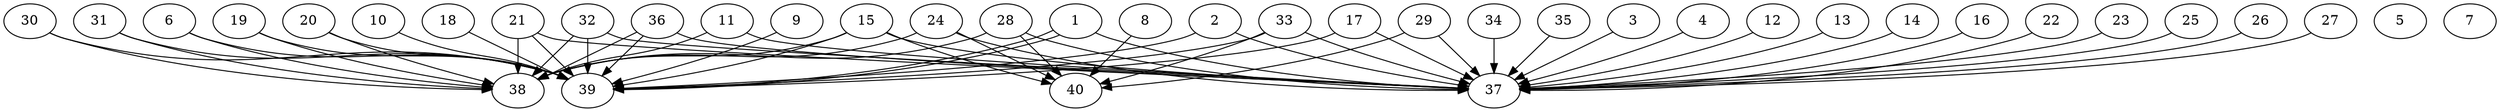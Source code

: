 // DAG automatically generated by daggen at Thu Oct  3 14:06:50 2019
// ./daggen --dot -n 40 --ccr 0.4 --fat 0.9 --regular 0.5 --density 0.7 --mindata 5242880 --maxdata 52428800 
digraph G {
  1 [size="59269120", alpha="0.08", expect_size="23707648"] 
  1 -> 37 [size ="23707648"]
  1 -> 39 [size ="23707648"]
  1 -> 39 [size ="23707648"]
  2 [size="102243840", alpha="0.10", expect_size="40897536"] 
  2 -> 37 [size ="40897536"]
  2 -> 39 [size ="40897536"]
  3 [size="101913600", alpha="0.08", expect_size="40765440"] 
  3 -> 37 [size ="40765440"]
  4 [size="14712320", alpha="0.12", expect_size="5884928"] 
  4 -> 37 [size ="5884928"]
  5 [size="88320000", alpha="0.11", expect_size="35328000"] 
  6 [size="42918400", alpha="0.20", expect_size="17167360"] 
  6 -> 38 [size ="17167360"]
  6 -> 39 [size ="17167360"]
  7 [size="81891840", alpha="0.14", expect_size="32756736"] 
  8 [size="75466240", alpha="0.00", expect_size="30186496"] 
  8 -> 40 [size ="30186496"]
  9 [size="75793920", alpha="0.02", expect_size="30317568"] 
  9 -> 39 [size ="30317568"]
  10 [size="32212480", alpha="0.19", expect_size="12884992"] 
  10 -> 39 [size ="12884992"]
  11 [size="108549120", alpha="0.09", expect_size="43419648"] 
  11 -> 37 [size ="43419648"]
  11 -> 38 [size ="43419648"]
  12 [size="40243200", alpha="0.11", expect_size="16097280"] 
  12 -> 37 [size ="16097280"]
  13 [size="97244160", alpha="0.12", expect_size="38897664"] 
  13 -> 37 [size ="38897664"]
  14 [size="23761920", alpha="0.12", expect_size="9504768"] 
  14 -> 37 [size ="9504768"]
  15 [size="96465920", alpha="0.09", expect_size="38586368"] 
  15 -> 37 [size ="38586368"]
  15 -> 38 [size ="38586368"]
  15 -> 39 [size ="38586368"]
  15 -> 40 [size ="38586368"]
  16 [size="40706560", alpha="0.08", expect_size="16282624"] 
  16 -> 37 [size ="16282624"]
  17 [size="40545280", alpha="0.12", expect_size="16218112"] 
  17 -> 37 [size ="16218112"]
  17 -> 39 [size ="16218112"]
  18 [size="120632320", alpha="0.09", expect_size="48252928"] 
  18 -> 39 [size ="48252928"]
  19 [size="121812480", alpha="0.01", expect_size="48724992"] 
  19 -> 38 [size ="48724992"]
  19 -> 39 [size ="48724992"]
  20 [size="14182400", alpha="0.14", expect_size="5672960"] 
  20 -> 38 [size ="5672960"]
  20 -> 39 [size ="5672960"]
  21 [size="124078080", alpha="0.15", expect_size="49631232"] 
  21 -> 37 [size ="49631232"]
  21 -> 38 [size ="49631232"]
  21 -> 39 [size ="49631232"]
  22 [size="58465280", alpha="0.11", expect_size="23386112"] 
  22 -> 37 [size ="23386112"]
  23 [size="123486720", alpha="0.02", expect_size="49394688"] 
  23 -> 37 [size ="49394688"]
  24 [size="75696640", alpha="0.14", expect_size="30278656"] 
  24 -> 37 [size ="30278656"]
  24 -> 38 [size ="30278656"]
  24 -> 40 [size ="30278656"]
  25 [size="26298880", alpha="0.18", expect_size="10519552"] 
  25 -> 37 [size ="10519552"]
  26 [size="78128640", alpha="0.07", expect_size="31251456"] 
  26 -> 37 [size ="31251456"]
  27 [size="126548480", alpha="0.08", expect_size="50619392"] 
  27 -> 37 [size ="50619392"]
  28 [size="79411200", alpha="0.20", expect_size="31764480"] 
  28 -> 37 [size ="31764480"]
  28 -> 38 [size ="31764480"]
  28 -> 40 [size ="31764480"]
  29 [size="15897600", alpha="0.02", expect_size="6359040"] 
  29 -> 37 [size ="6359040"]
  29 -> 40 [size ="6359040"]
  30 [size="20782080", alpha="0.07", expect_size="8312832"] 
  30 -> 38 [size ="8312832"]
  30 -> 39 [size ="8312832"]
  31 [size="103495680", alpha="0.09", expect_size="41398272"] 
  31 -> 38 [size ="41398272"]
  31 -> 39 [size ="41398272"]
  32 [size="74273280", alpha="0.15", expect_size="29709312"] 
  32 -> 37 [size ="29709312"]
  32 -> 38 [size ="29709312"]
  32 -> 39 [size ="29709312"]
  33 [size="22256640", alpha="0.15", expect_size="8902656"] 
  33 -> 37 [size ="8902656"]
  33 -> 39 [size ="8902656"]
  33 -> 40 [size ="8902656"]
  34 [size="36252160", alpha="0.18", expect_size="14500864"] 
  34 -> 37 [size ="14500864"]
  35 [size="117867520", alpha="0.14", expect_size="47147008"] 
  35 -> 37 [size ="47147008"]
  36 [size="106383360", alpha="0.15", expect_size="42553344"] 
  36 -> 37 [size ="42553344"]
  36 -> 38 [size ="42553344"]
  36 -> 39 [size ="42553344"]
  37 [size="31613440", alpha="0.01", expect_size="12645376"] 
  38 [size="80312320", alpha="0.05", expect_size="32124928"] 
  39 [size="78906880", alpha="0.07", expect_size="31562752"] 
  40 [size="90086400", alpha="0.10", expect_size="36034560"] 
}
